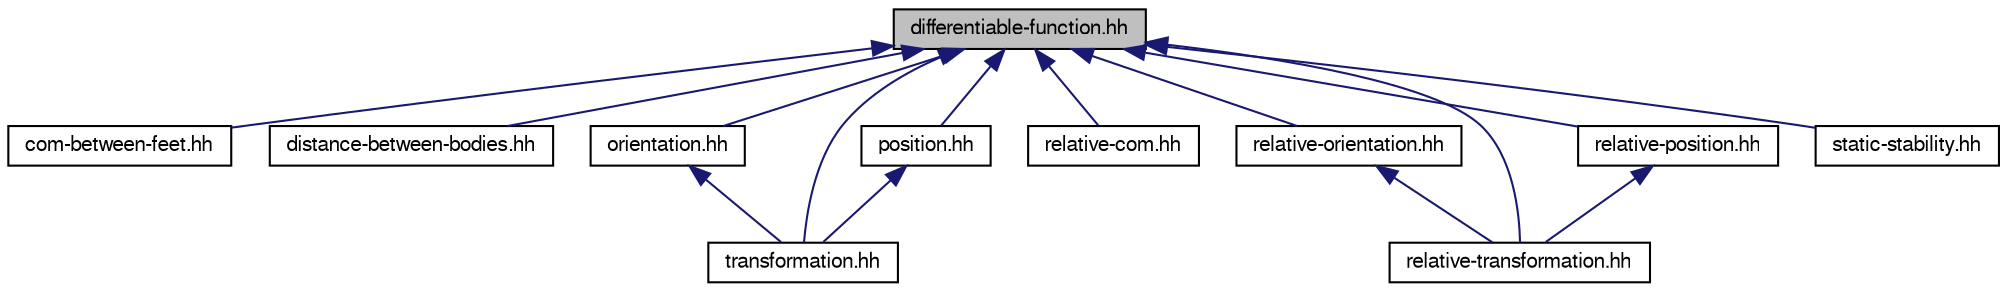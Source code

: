 digraph "differentiable-function.hh"
{
  edge [fontname="FreeSans",fontsize="10",labelfontname="FreeSans",labelfontsize="10"];
  node [fontname="FreeSans",fontsize="10",shape=record];
  Node1 [label="differentiable-function.hh",height=0.2,width=0.4,color="black", fillcolor="grey75", style="filled" fontcolor="black"];
  Node1 -> Node2 [dir="back",color="midnightblue",fontsize="10",style="solid",fontname="FreeSans"];
  Node2 [label="com-between-feet.hh",height=0.2,width=0.4,color="black", fillcolor="white", style="filled",URL="$a00025.html"];
  Node1 -> Node3 [dir="back",color="midnightblue",fontsize="10",style="solid",fontname="FreeSans"];
  Node3 [label="distance-between-bodies.hh",height=0.2,width=0.4,color="black", fillcolor="white", style="filled",URL="$a00027.html"];
  Node1 -> Node4 [dir="back",color="midnightblue",fontsize="10",style="solid",fontname="FreeSans"];
  Node4 [label="orientation.hh",height=0.2,width=0.4,color="black", fillcolor="white", style="filled",URL="$a00029.html"];
  Node4 -> Node5 [dir="back",color="midnightblue",fontsize="10",style="solid",fontname="FreeSans"];
  Node5 [label="transformation.hh",height=0.2,width=0.4,color="black", fillcolor="white", style="filled",URL="$a00037.html"];
  Node1 -> Node6 [dir="back",color="midnightblue",fontsize="10",style="solid",fontname="FreeSans"];
  Node6 [label="position.hh",height=0.2,width=0.4,color="black", fillcolor="white", style="filled",URL="$a00030.html"];
  Node6 -> Node5 [dir="back",color="midnightblue",fontsize="10",style="solid",fontname="FreeSans"];
  Node1 -> Node7 [dir="back",color="midnightblue",fontsize="10",style="solid",fontname="FreeSans"];
  Node7 [label="relative-com.hh",height=0.2,width=0.4,color="black", fillcolor="white", style="filled",URL="$a00031.html"];
  Node1 -> Node8 [dir="back",color="midnightblue",fontsize="10",style="solid",fontname="FreeSans"];
  Node8 [label="relative-orientation.hh",height=0.2,width=0.4,color="black", fillcolor="white", style="filled",URL="$a00032.html"];
  Node8 -> Node9 [dir="back",color="midnightblue",fontsize="10",style="solid",fontname="FreeSans"];
  Node9 [label="relative-transformation.hh",height=0.2,width=0.4,color="black", fillcolor="white", style="filled",URL="$a00034.html"];
  Node1 -> Node10 [dir="back",color="midnightblue",fontsize="10",style="solid",fontname="FreeSans"];
  Node10 [label="relative-position.hh",height=0.2,width=0.4,color="black", fillcolor="white", style="filled",URL="$a00033.html"];
  Node10 -> Node9 [dir="back",color="midnightblue",fontsize="10",style="solid",fontname="FreeSans"];
  Node1 -> Node9 [dir="back",color="midnightblue",fontsize="10",style="solid",fontname="FreeSans"];
  Node1 -> Node11 [dir="back",color="midnightblue",fontsize="10",style="solid",fontname="FreeSans"];
  Node11 [label="static-stability.hh",height=0.2,width=0.4,color="black", fillcolor="white", style="filled",URL="$a00035.html"];
  Node1 -> Node5 [dir="back",color="midnightblue",fontsize="10",style="solid",fontname="FreeSans"];
}
